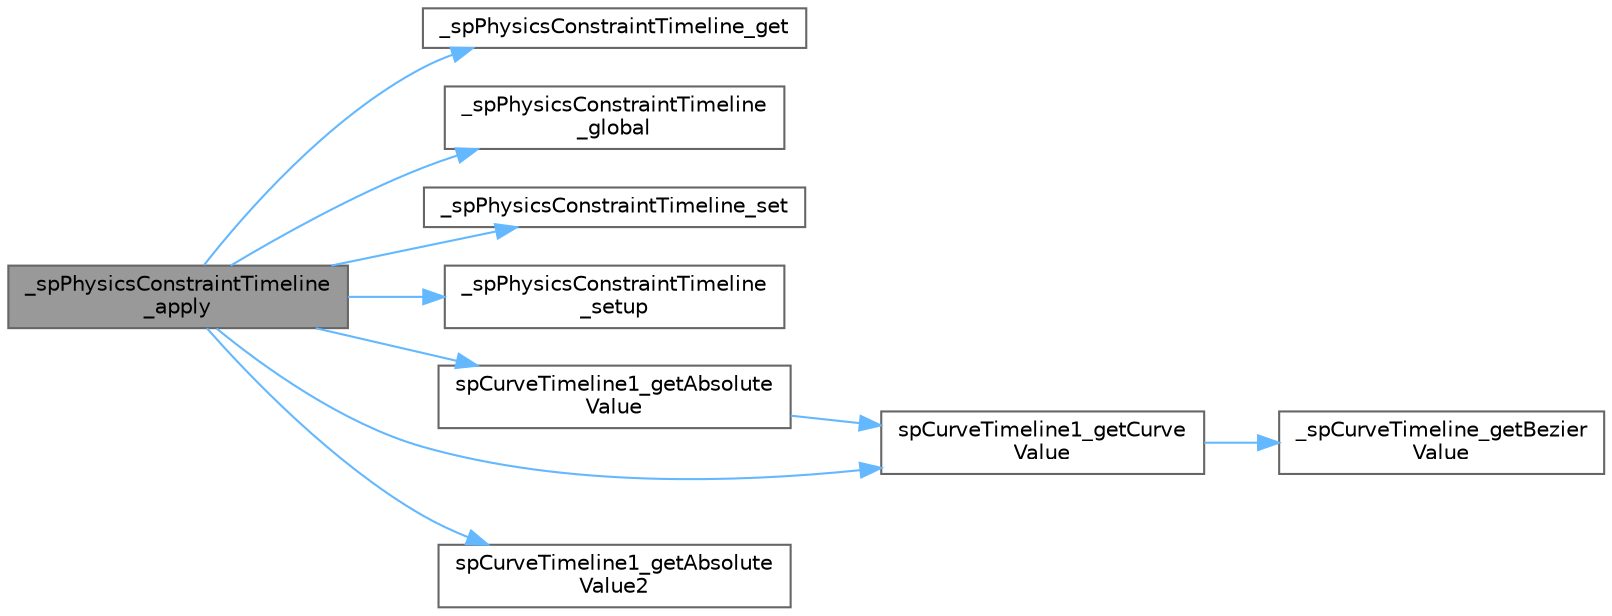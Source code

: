 digraph "_spPhysicsConstraintTimeline_apply"
{
 // LATEX_PDF_SIZE
  bgcolor="transparent";
  edge [fontname=Helvetica,fontsize=10,labelfontname=Helvetica,labelfontsize=10];
  node [fontname=Helvetica,fontsize=10,shape=box,height=0.2,width=0.4];
  rankdir="LR";
  Node1 [id="Node000001",label="_spPhysicsConstraintTimeline\l_apply",height=0.2,width=0.4,color="gray40", fillcolor="grey60", style="filled", fontcolor="black",tooltip=" "];
  Node1 -> Node2 [id="edge10_Node000001_Node000002",color="steelblue1",style="solid",tooltip=" "];
  Node2 [id="Node000002",label="_spPhysicsConstraintTimeline_get",height=0.2,width=0.4,color="grey40", fillcolor="white", style="filled",URL="$_animation_8c.html#a40f3d23e33df77064d2e878536ebc24b",tooltip=" "];
  Node1 -> Node3 [id="edge11_Node000001_Node000003",color="steelblue1",style="solid",tooltip=" "];
  Node3 [id="Node000003",label="_spPhysicsConstraintTimeline\l_global",height=0.2,width=0.4,color="grey40", fillcolor="white", style="filled",URL="$_animation_8c.html#ab1ecc6d80df936486d719373a9a7e300",tooltip=" "];
  Node1 -> Node4 [id="edge12_Node000001_Node000004",color="steelblue1",style="solid",tooltip=" "];
  Node4 [id="Node000004",label="_spPhysicsConstraintTimeline_set",height=0.2,width=0.4,color="grey40", fillcolor="white", style="filled",URL="$_animation_8c.html#a668e7beaad70358b3dbf86d01440ae91",tooltip=" "];
  Node1 -> Node5 [id="edge13_Node000001_Node000005",color="steelblue1",style="solid",tooltip=" "];
  Node5 [id="Node000005",label="_spPhysicsConstraintTimeline\l_setup",height=0.2,width=0.4,color="grey40", fillcolor="white", style="filled",URL="$_animation_8c.html#abe14e1c89ac7a63553334fa04322b7b3",tooltip=" "];
  Node1 -> Node6 [id="edge14_Node000001_Node000006",color="steelblue1",style="solid",tooltip=" "];
  Node6 [id="Node000006",label="spCurveTimeline1_getAbsolute\lValue",height=0.2,width=0.4,color="grey40", fillcolor="white", style="filled",URL="$_animation_8c.html#a5bfa31fe09eeebb1fd8eb8a02a7a2300",tooltip=" "];
  Node6 -> Node7 [id="edge15_Node000006_Node000007",color="steelblue1",style="solid",tooltip=" "];
  Node7 [id="Node000007",label="spCurveTimeline1_getCurve\lValue",height=0.2,width=0.4,color="grey40", fillcolor="white", style="filled",URL="$_animation_8c.html#a4e4a14b27ebe53c22db8245b743cfa73",tooltip=" "];
  Node7 -> Node8 [id="edge16_Node000007_Node000008",color="steelblue1",style="solid",tooltip=" "];
  Node8 [id="Node000008",label="_spCurveTimeline_getBezier\lValue",height=0.2,width=0.4,color="grey40", fillcolor="white", style="filled",URL="$_animation_8c.html#af033f0bcbb454d240222964ff215b6a8",tooltip=" "];
  Node1 -> Node9 [id="edge17_Node000001_Node000009",color="steelblue1",style="solid",tooltip=" "];
  Node9 [id="Node000009",label="spCurveTimeline1_getAbsolute\lValue2",height=0.2,width=0.4,color="grey40", fillcolor="white", style="filled",URL="$_animation_8c.html#ad27022fc460838e8e61de78ccd4cb52c",tooltip=" "];
  Node1 -> Node7 [id="edge18_Node000001_Node000007",color="steelblue1",style="solid",tooltip=" "];
}
